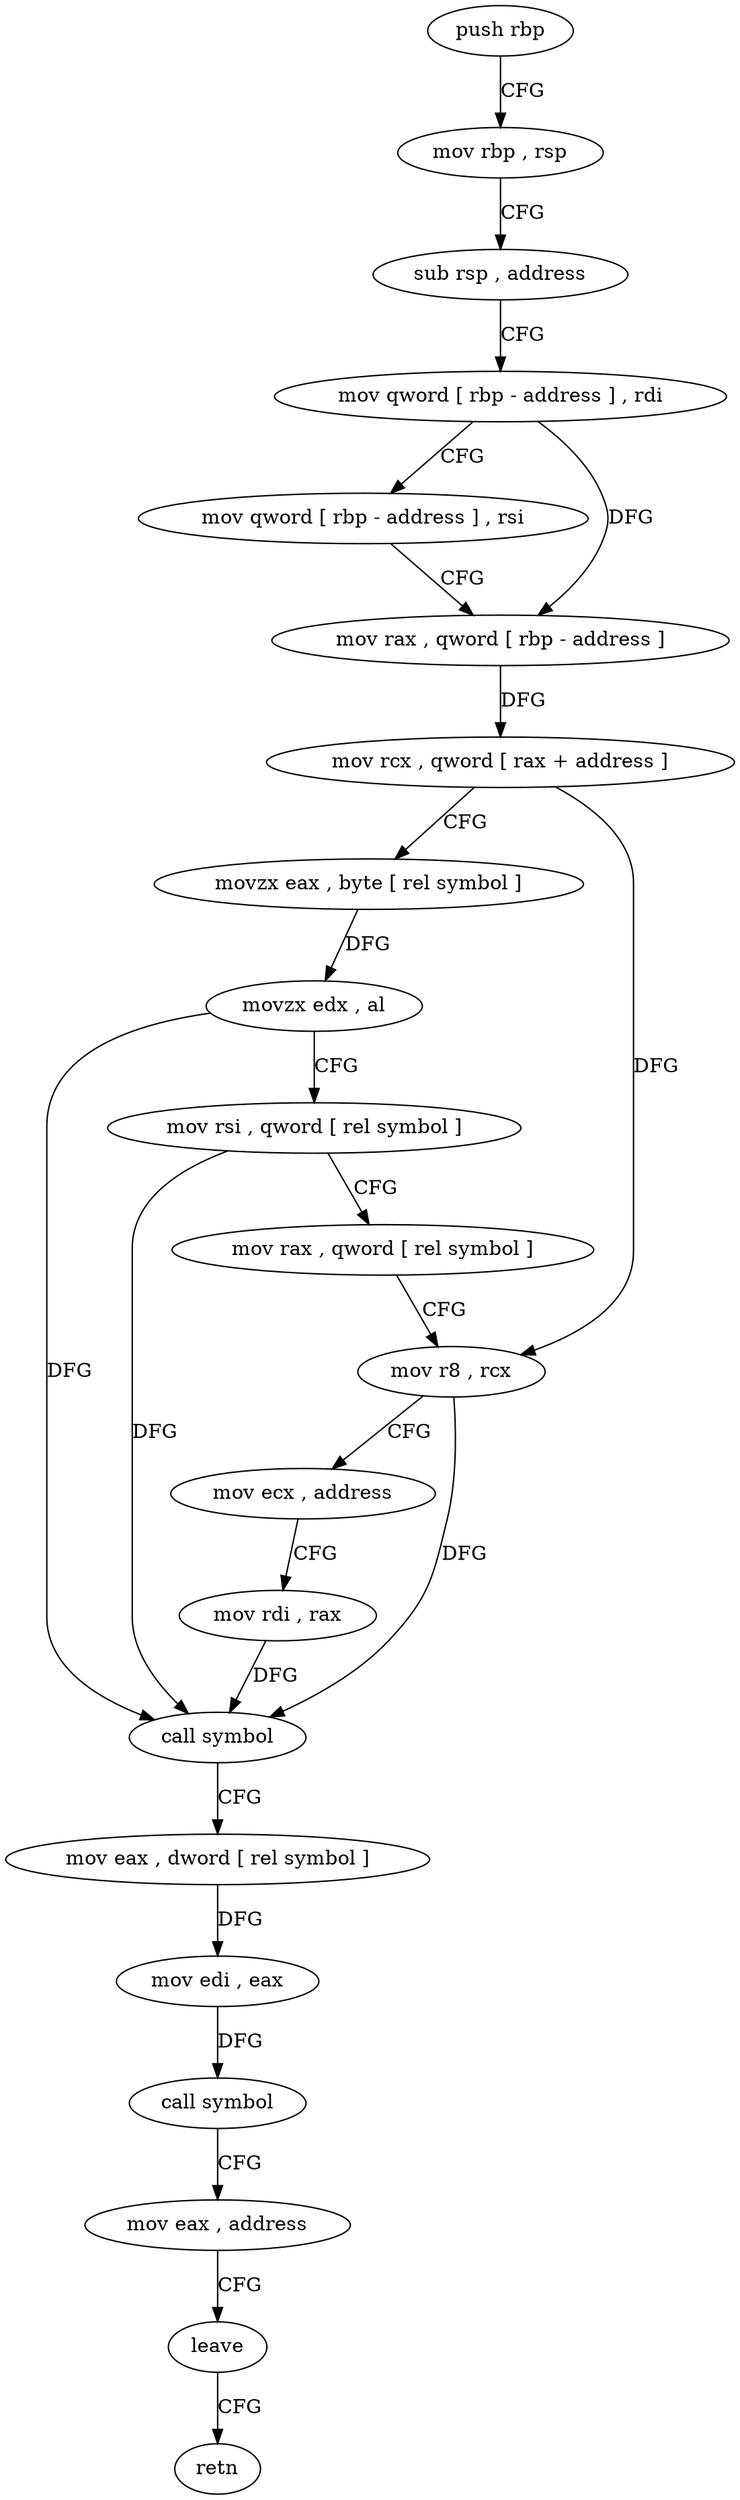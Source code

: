 digraph "func" {
"4205806" [label = "push rbp" ]
"4205807" [label = "mov rbp , rsp" ]
"4205810" [label = "sub rsp , address" ]
"4205814" [label = "mov qword [ rbp - address ] , rdi" ]
"4205818" [label = "mov qword [ rbp - address ] , rsi" ]
"4205822" [label = "mov rax , qword [ rbp - address ]" ]
"4205826" [label = "mov rcx , qword [ rax + address ]" ]
"4205830" [label = "movzx eax , byte [ rel symbol ]" ]
"4205837" [label = "movzx edx , al" ]
"4205840" [label = "mov rsi , qword [ rel symbol ]" ]
"4205847" [label = "mov rax , qword [ rel symbol ]" ]
"4205854" [label = "mov r8 , rcx" ]
"4205857" [label = "mov ecx , address" ]
"4205862" [label = "mov rdi , rax" ]
"4205865" [label = "call symbol" ]
"4205870" [label = "mov eax , dword [ rel symbol ]" ]
"4205876" [label = "mov edi , eax" ]
"4205878" [label = "call symbol" ]
"4205883" [label = "mov eax , address" ]
"4205888" [label = "leave" ]
"4205889" [label = "retn" ]
"4205806" -> "4205807" [ label = "CFG" ]
"4205807" -> "4205810" [ label = "CFG" ]
"4205810" -> "4205814" [ label = "CFG" ]
"4205814" -> "4205818" [ label = "CFG" ]
"4205814" -> "4205822" [ label = "DFG" ]
"4205818" -> "4205822" [ label = "CFG" ]
"4205822" -> "4205826" [ label = "DFG" ]
"4205826" -> "4205830" [ label = "CFG" ]
"4205826" -> "4205854" [ label = "DFG" ]
"4205830" -> "4205837" [ label = "DFG" ]
"4205837" -> "4205840" [ label = "CFG" ]
"4205837" -> "4205865" [ label = "DFG" ]
"4205840" -> "4205847" [ label = "CFG" ]
"4205840" -> "4205865" [ label = "DFG" ]
"4205847" -> "4205854" [ label = "CFG" ]
"4205854" -> "4205857" [ label = "CFG" ]
"4205854" -> "4205865" [ label = "DFG" ]
"4205857" -> "4205862" [ label = "CFG" ]
"4205862" -> "4205865" [ label = "DFG" ]
"4205865" -> "4205870" [ label = "CFG" ]
"4205870" -> "4205876" [ label = "DFG" ]
"4205876" -> "4205878" [ label = "DFG" ]
"4205878" -> "4205883" [ label = "CFG" ]
"4205883" -> "4205888" [ label = "CFG" ]
"4205888" -> "4205889" [ label = "CFG" ]
}
